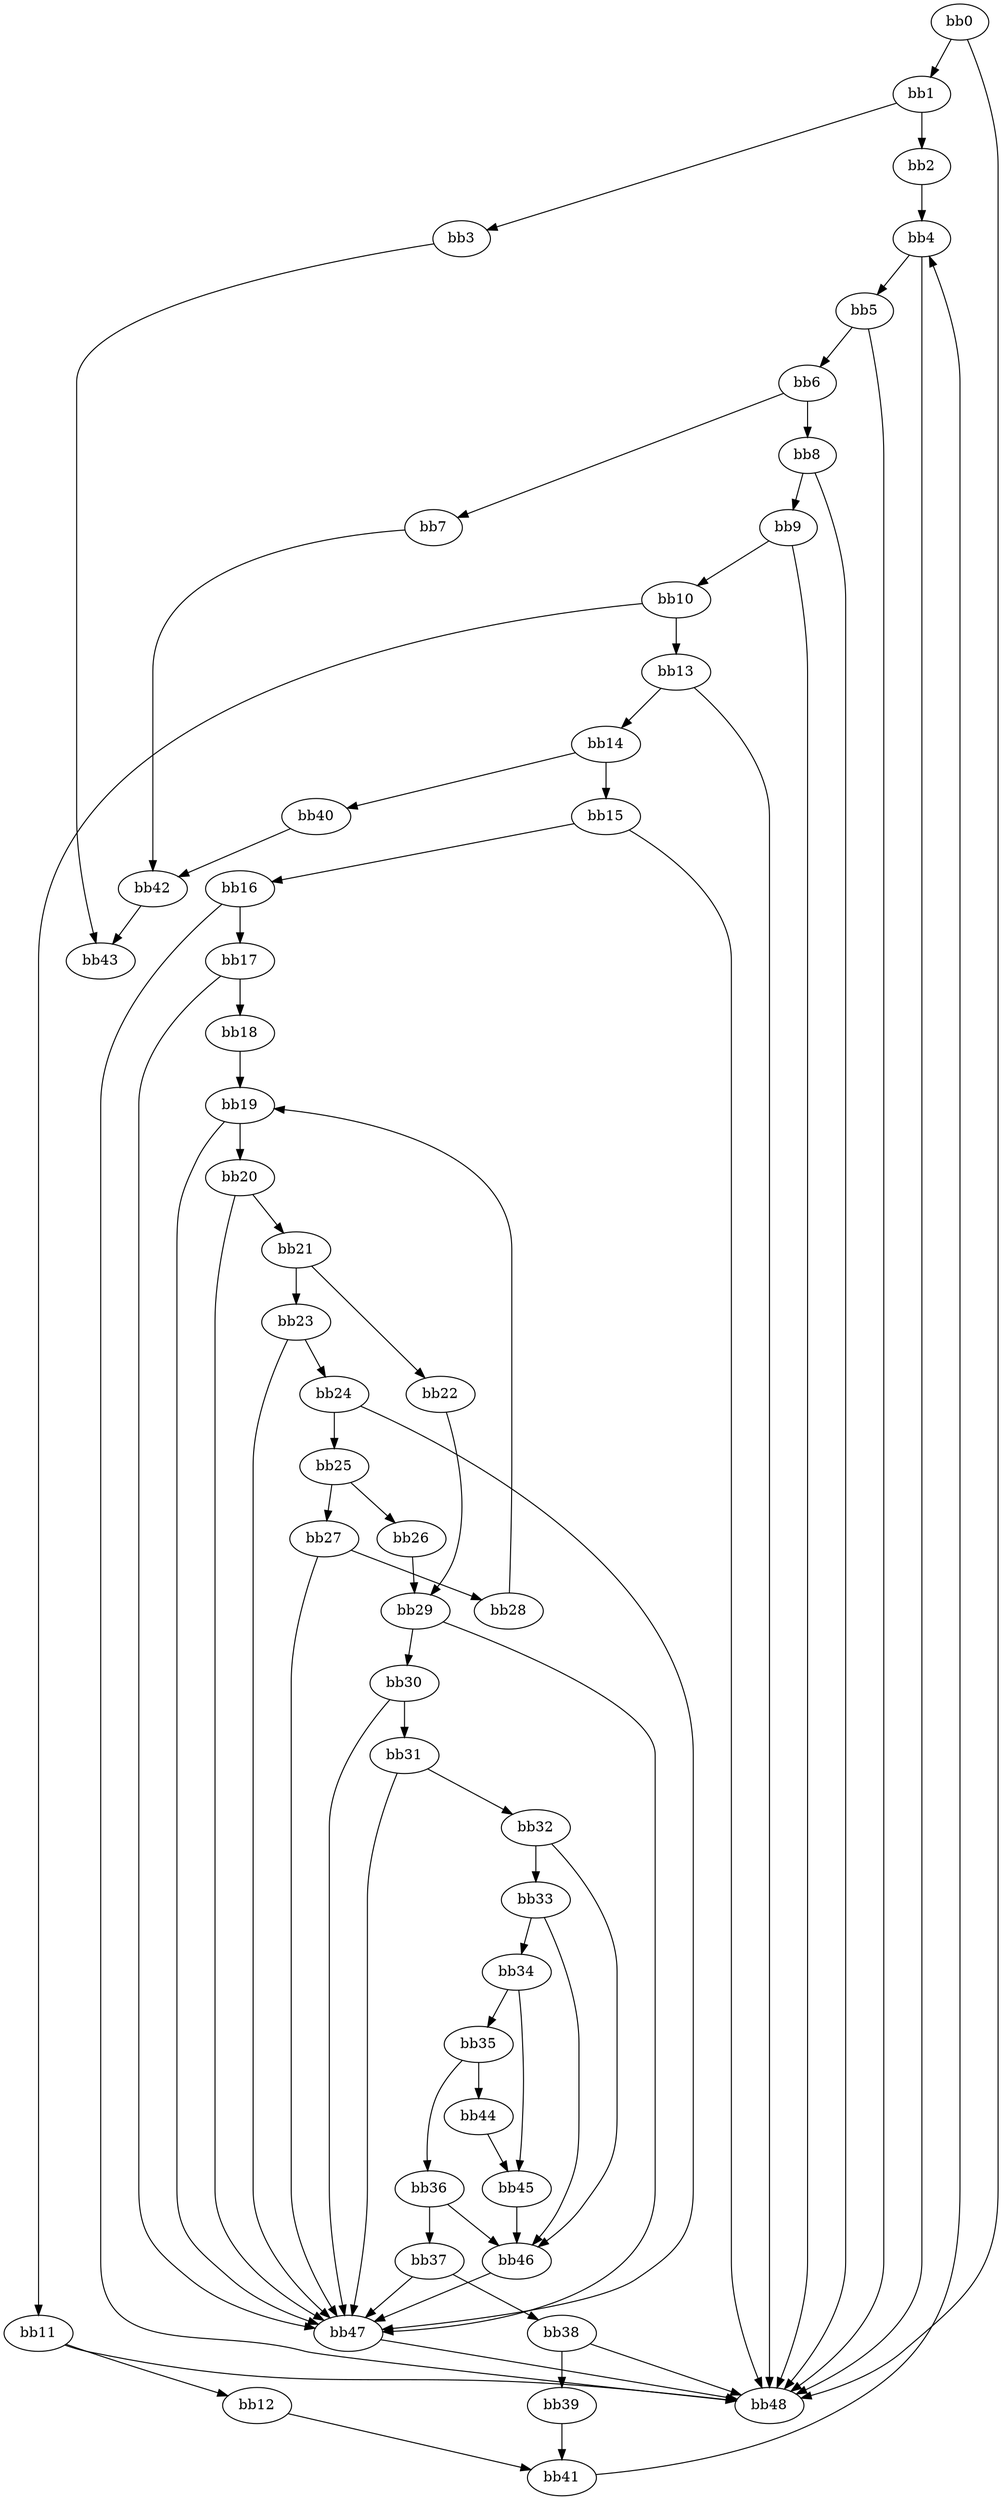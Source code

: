 digraph {
    0 [ label = "bb0\l" ]
    1 [ label = "bb1\l" ]
    2 [ label = "bb2\l" ]
    3 [ label = "bb3\l" ]
    4 [ label = "bb4\l" ]
    5 [ label = "bb5\l" ]
    6 [ label = "bb6\l" ]
    7 [ label = "bb7\l" ]
    8 [ label = "bb8\l" ]
    9 [ label = "bb9\l" ]
    10 [ label = "bb10\l" ]
    11 [ label = "bb11\l" ]
    12 [ label = "bb12\l" ]
    13 [ label = "bb13\l" ]
    14 [ label = "bb14\l" ]
    15 [ label = "bb15\l" ]
    16 [ label = "bb16\l" ]
    17 [ label = "bb17\l" ]
    18 [ label = "bb18\l" ]
    19 [ label = "bb19\l" ]
    20 [ label = "bb20\l" ]
    21 [ label = "bb21\l" ]
    22 [ label = "bb22\l" ]
    23 [ label = "bb23\l" ]
    24 [ label = "bb24\l" ]
    25 [ label = "bb25\l" ]
    26 [ label = "bb26\l" ]
    27 [ label = "bb27\l" ]
    28 [ label = "bb28\l" ]
    29 [ label = "bb29\l" ]
    30 [ label = "bb30\l" ]
    31 [ label = "bb31\l" ]
    32 [ label = "bb32\l" ]
    33 [ label = "bb33\l" ]
    34 [ label = "bb34\l" ]
    35 [ label = "bb35\l" ]
    36 [ label = "bb36\l" ]
    37 [ label = "bb37\l" ]
    38 [ label = "bb38\l" ]
    39 [ label = "bb39\l" ]
    40 [ label = "bb40\l" ]
    41 [ label = "bb41\l" ]
    42 [ label = "bb42\l" ]
    43 [ label = "bb43\l" ]
    44 [ label = "bb44\l" ]
    45 [ label = "bb45\l" ]
    46 [ label = "bb46\l" ]
    47 [ label = "bb47\l" ]
    48 [ label = "bb48\l" ]
    0 -> 1 [ ]
    0 -> 48 [ ]
    1 -> 2 [ ]
    1 -> 3 [ ]
    2 -> 4 [ ]
    3 -> 43 [ ]
    4 -> 5 [ ]
    4 -> 48 [ ]
    5 -> 6 [ ]
    5 -> 48 [ ]
    6 -> 7 [ ]
    6 -> 8 [ ]
    7 -> 42 [ ]
    8 -> 9 [ ]
    8 -> 48 [ ]
    9 -> 10 [ ]
    9 -> 48 [ ]
    10 -> 11 [ ]
    10 -> 13 [ ]
    11 -> 12 [ ]
    11 -> 48 [ ]
    12 -> 41 [ ]
    13 -> 14 [ ]
    13 -> 48 [ ]
    14 -> 15 [ ]
    14 -> 40 [ ]
    15 -> 16 [ ]
    15 -> 48 [ ]
    16 -> 17 [ ]
    16 -> 48 [ ]
    17 -> 18 [ ]
    17 -> 47 [ ]
    18 -> 19 [ ]
    19 -> 20 [ ]
    19 -> 47 [ ]
    20 -> 21 [ ]
    20 -> 47 [ ]
    21 -> 22 [ ]
    21 -> 23 [ ]
    22 -> 29 [ ]
    23 -> 24 [ ]
    23 -> 47 [ ]
    24 -> 25 [ ]
    24 -> 47 [ ]
    25 -> 26 [ ]
    25 -> 27 [ ]
    26 -> 29 [ ]
    27 -> 28 [ ]
    27 -> 47 [ ]
    28 -> 19 [ ]
    29 -> 30 [ ]
    29 -> 47 [ ]
    30 -> 31 [ ]
    30 -> 47 [ ]
    31 -> 32 [ ]
    31 -> 47 [ ]
    32 -> 33 [ ]
    32 -> 46 [ ]
    33 -> 34 [ ]
    33 -> 46 [ ]
    34 -> 35 [ ]
    34 -> 45 [ ]
    35 -> 36 [ ]
    35 -> 44 [ ]
    36 -> 37 [ ]
    36 -> 46 [ ]
    37 -> 38 [ ]
    37 -> 47 [ ]
    38 -> 39 [ ]
    38 -> 48 [ ]
    39 -> 41 [ ]
    40 -> 42 [ ]
    41 -> 4 [ ]
    42 -> 43 [ ]
    44 -> 45 [ ]
    45 -> 46 [ ]
    46 -> 47 [ ]
    47 -> 48 [ ]
}


